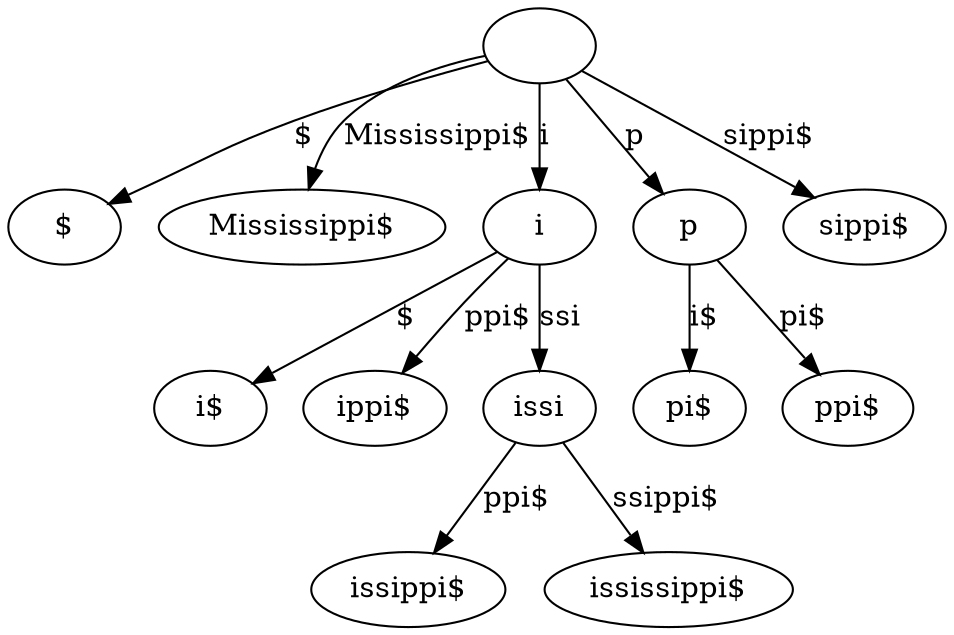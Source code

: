 // Suffix tree
digraph {
	"|" [label=""]
	"$|$" [label="$"]
	"|" -> "$|$" [label="$"]
	"Mississippi$|Mississippi$" [label="Mississippi$"]
	"|" -> "Mississippi$|Mississippi$" [label="Mississippi$"]
	"i|i" [label=i]
	"$|i$" [label="i$"]
	"i|i" -> "$|i$" [label="$"]
	"ppi$|ippi$" [label="ippi$"]
	"i|i" -> "ppi$|ippi$" [label="ppi$"]
	"ssi|issi" [label=issi]
	"ppi$|issippi$" [label="issippi$"]
	"ssi|issi" -> "ppi$|issippi$" [label="ppi$"]
	"ssippi$|ississippi$" [label="ississippi$"]
	"ssi|issi" -> "ssippi$|ississippi$" [label="ssippi$"]
	"i|i" -> "ssi|issi" [label=ssi]
	"|" -> "i|i" [label=i]
	"p|p" [label=p]
	"i$|pi$" [label="pi$"]
	"p|p" -> "i$|pi$" [label="i$"]
	"pi$|ppi$" [label="ppi$"]
	"p|p" -> "pi$|ppi$" [label="pi$"]
	"|" -> "p|p" [label=p]
	"sippi$|sippi$" [label="sippi$"]
	"|" -> "sippi$|sippi$" [label="sippi$"]
}
